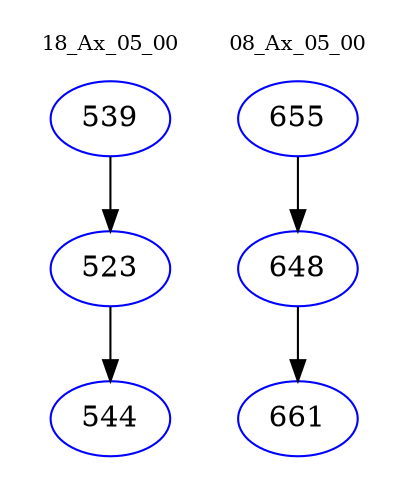 digraph{
subgraph cluster_0 {
color = white
label = "18_Ax_05_00";
fontsize=10;
T0_539 [label="539", color="blue"]
T0_539 -> T0_523 [color="black"]
T0_523 [label="523", color="blue"]
T0_523 -> T0_544 [color="black"]
T0_544 [label="544", color="blue"]
}
subgraph cluster_1 {
color = white
label = "08_Ax_05_00";
fontsize=10;
T1_655 [label="655", color="blue"]
T1_655 -> T1_648 [color="black"]
T1_648 [label="648", color="blue"]
T1_648 -> T1_661 [color="black"]
T1_661 [label="661", color="blue"]
}
}
